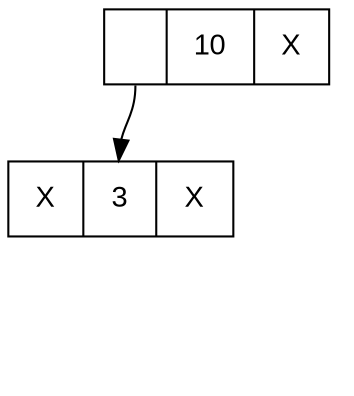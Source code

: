 digraph LTBT{
	node [fontname="Arial", shape=record, height=0.5, width=1.5];
	10 [label="<left> |<data> 10 |<right> X"];
	3 [label="<left> X|<data> 3 |<right> X"];
	10:left -> 3:data;
	NULL1 [shape=point style=invis];
	10:right -> NULL1 [style=invis];
	NULL2 [shape=point style=invis];
	3:left -> NULL2 [style=invis];
	NULL3 [shape=point style=invis];
	3:right -> NULL3 [style=invis];
}
